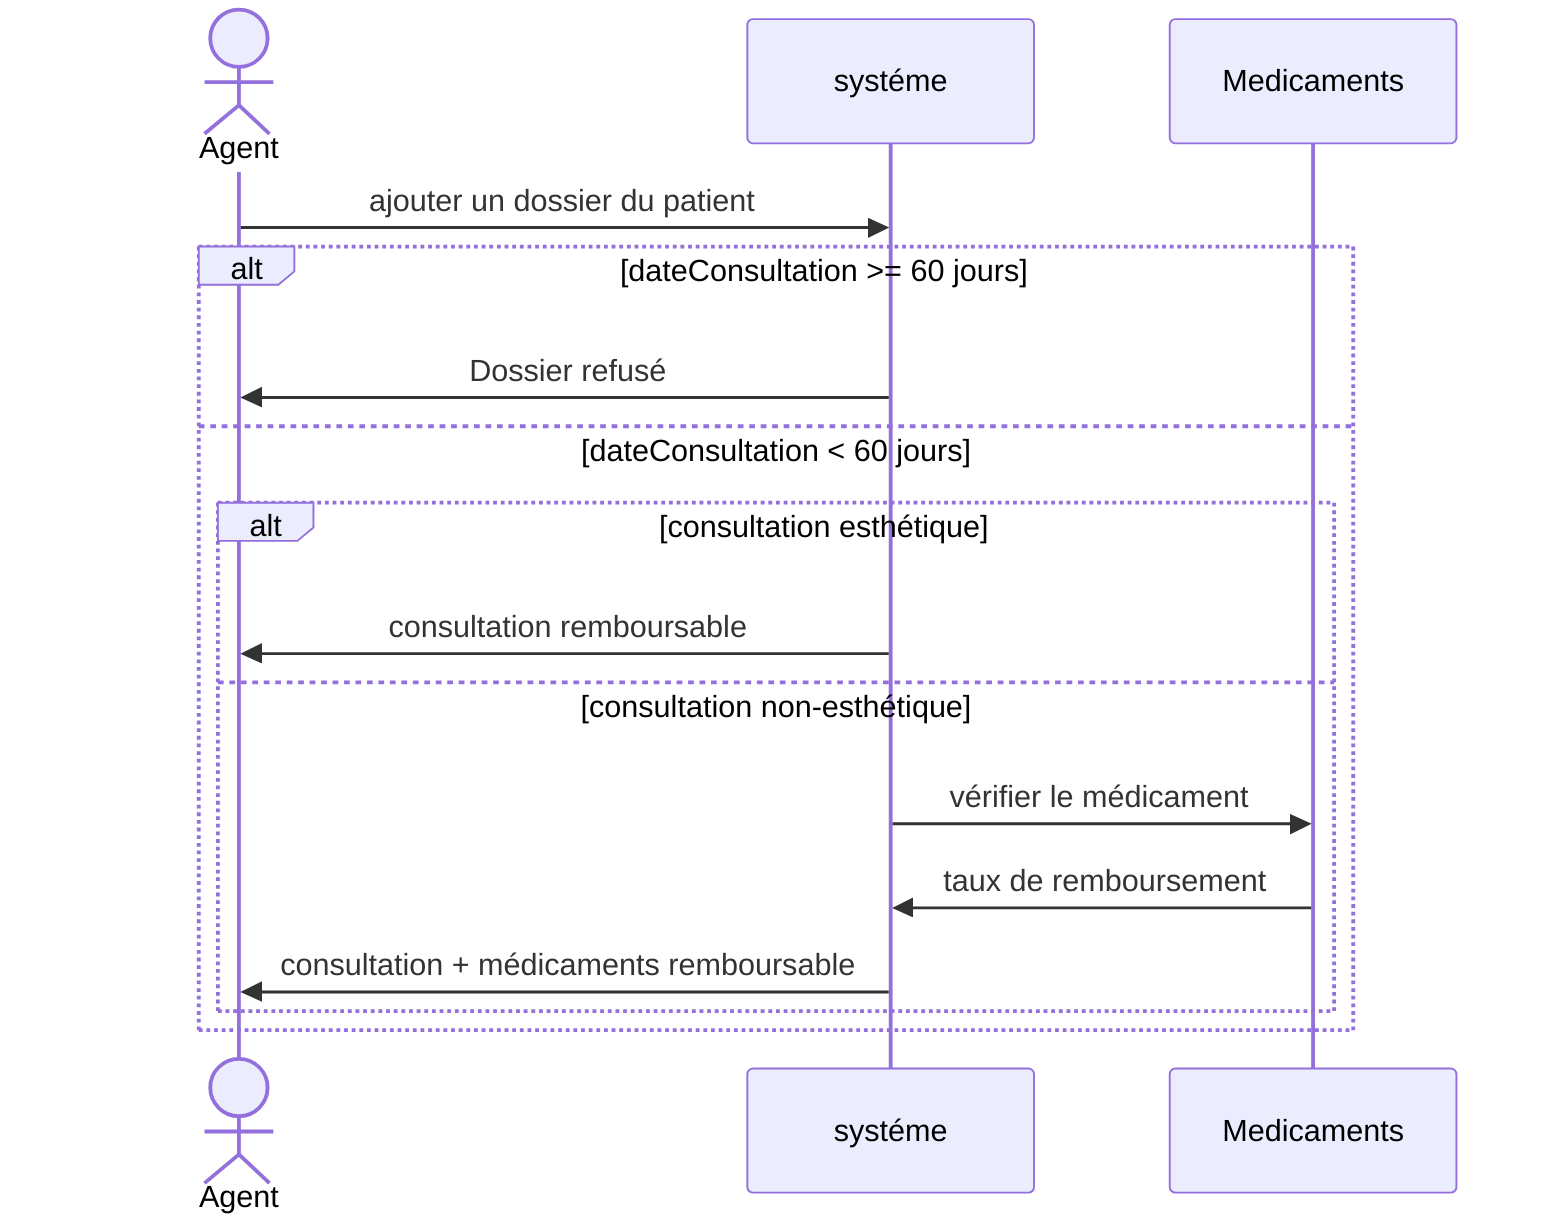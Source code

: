 sequenceDiagram
    actor Agent
    Agent->>systéme: ajouter un dossier du patient
    alt dateConsultation >= 60 jours
        systéme->>Agent: Dossier refusé
    else dateConsultation < 60 jours
        alt consultation esthétique
            systéme->>Agent: consultation remboursable
        else consultation non-esthétique
            systéme->>Medicaments: vérifier le médicament
            Medicaments->>systéme: taux de remboursement
            systéme->>Agent: consultation + médicaments remboursable
        end
    end